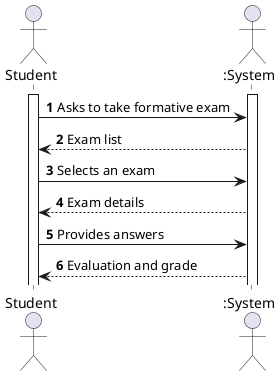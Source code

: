 

@startuml

actor "Student" as MNG
actor ":System" as SYS
autonumber
activate MNG
activate SYS

MNG -> SYS : Asks to take formative exam
MNG <-- SYS : Exam list
MNG -> SYS : Selects an exam
MNG <-- SYS : Exam details
MNG -> SYS : Provides answers
MNG <-- SYS : Evaluation and grade

@enduml

@enduml